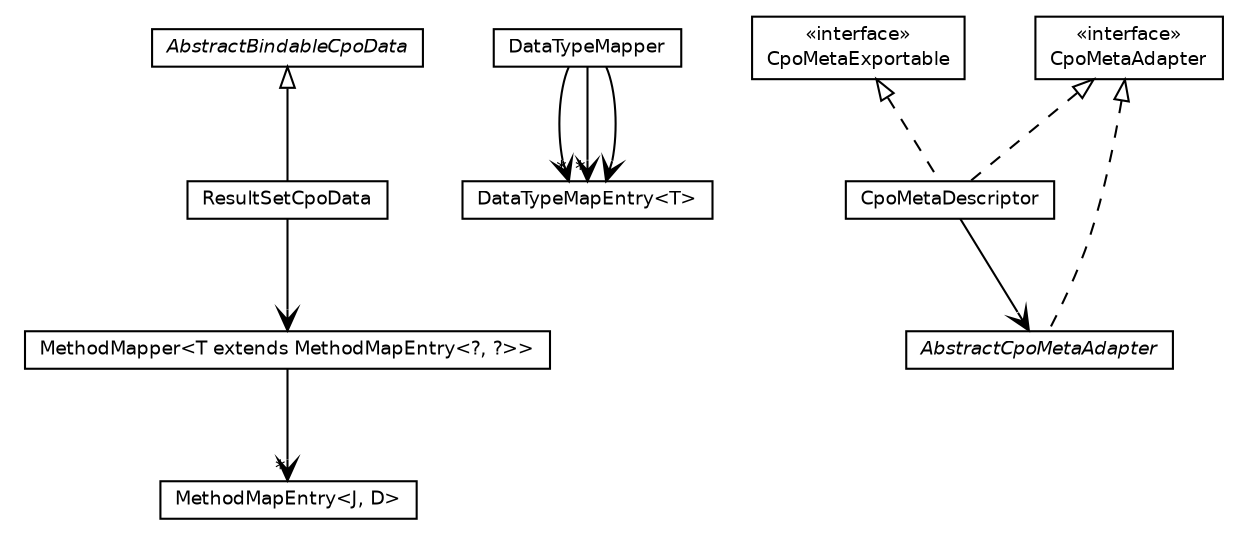#!/usr/local/bin/dot
#
# Class diagram 
# Generated by UmlGraph version 4.6 (http://www.spinellis.gr/sw/umlgraph)
#

digraph G {
	edge [fontname="Helvetica",fontsize=10,labelfontname="Helvetica",labelfontsize=10];
	node [fontname="Helvetica",fontsize=10,shape=plaintext];
	// org.synchronoss.cpo.meta.ResultSetCpoData
	c1121 [label=<<table border="0" cellborder="1" cellspacing="0" cellpadding="2" port="p" href="./ResultSetCpoData.html">
		<tr><td><table border="0" cellspacing="0" cellpadding="1">
			<tr><td> ResultSetCpoData </td></tr>
		</table></td></tr>
		</table>>, fontname="Helvetica", fontcolor="black", fontsize=9.0];
	// org.synchronoss.cpo.meta.MethodMapper<T extends org.synchronoss.cpo.meta.MethodMapEntry<?, ?>>
	c1122 [label=<<table border="0" cellborder="1" cellspacing="0" cellpadding="2" port="p" href="./MethodMapper.html">
		<tr><td><table border="0" cellspacing="0" cellpadding="1">
			<tr><td> MethodMapper&lt;T extends MethodMapEntry&lt;?, ?&gt;&gt; </td></tr>
		</table></td></tr>
		</table>>, fontname="Helvetica", fontcolor="black", fontsize=9.0];
	// org.synchronoss.cpo.meta.MethodMapEntry<J, D>
	c1123 [label=<<table border="0" cellborder="1" cellspacing="0" cellpadding="2" port="p" href="./MethodMapEntry.html">
		<tr><td><table border="0" cellspacing="0" cellpadding="1">
			<tr><td> MethodMapEntry&lt;J, D&gt; </td></tr>
		</table></td></tr>
		</table>>, fontname="Helvetica", fontcolor="black", fontsize=9.0];
	// org.synchronoss.cpo.meta.DataTypeMapper
	c1124 [label=<<table border="0" cellborder="1" cellspacing="0" cellpadding="2" port="p" href="./DataTypeMapper.html">
		<tr><td><table border="0" cellspacing="0" cellpadding="1">
			<tr><td> DataTypeMapper </td></tr>
		</table></td></tr>
		</table>>, fontname="Helvetica", fontcolor="black", fontsize=9.0];
	// org.synchronoss.cpo.meta.DataTypeMapEntry<T>
	c1125 [label=<<table border="0" cellborder="1" cellspacing="0" cellpadding="2" port="p" href="./DataTypeMapEntry.html">
		<tr><td><table border="0" cellspacing="0" cellpadding="1">
			<tr><td> DataTypeMapEntry&lt;T&gt; </td></tr>
		</table></td></tr>
		</table>>, fontname="Helvetica", fontcolor="black", fontsize=9.0];
	// org.synchronoss.cpo.meta.CpoMetaExportable
	c1126 [label=<<table border="0" cellborder="1" cellspacing="0" cellpadding="2" port="p" href="./CpoMetaExportable.html">
		<tr><td><table border="0" cellspacing="0" cellpadding="1">
			<tr><td> &laquo;interface&raquo; </td></tr>
			<tr><td> CpoMetaExportable </td></tr>
		</table></td></tr>
		</table>>, fontname="Helvetica", fontcolor="black", fontsize=9.0];
	// org.synchronoss.cpo.meta.CpoMetaDescriptor
	c1127 [label=<<table border="0" cellborder="1" cellspacing="0" cellpadding="2" port="p" href="./CpoMetaDescriptor.html">
		<tr><td><table border="0" cellspacing="0" cellpadding="1">
			<tr><td> CpoMetaDescriptor </td></tr>
		</table></td></tr>
		</table>>, fontname="Helvetica", fontcolor="black", fontsize=9.0];
	// org.synchronoss.cpo.meta.CpoMetaAdapter
	c1128 [label=<<table border="0" cellborder="1" cellspacing="0" cellpadding="2" port="p" href="./CpoMetaAdapter.html">
		<tr><td><table border="0" cellspacing="0" cellpadding="1">
			<tr><td> &laquo;interface&raquo; </td></tr>
			<tr><td> CpoMetaAdapter </td></tr>
		</table></td></tr>
		</table>>, fontname="Helvetica", fontcolor="black", fontsize=9.0];
	// org.synchronoss.cpo.meta.AbstractCpoMetaAdapter
	c1129 [label=<<table border="0" cellborder="1" cellspacing="0" cellpadding="2" port="p" href="./AbstractCpoMetaAdapter.html">
		<tr><td><table border="0" cellspacing="0" cellpadding="1">
			<tr><td><font face="Helvetica-Oblique"> AbstractCpoMetaAdapter </font></td></tr>
		</table></td></tr>
		</table>>, fontname="Helvetica", fontcolor="black", fontsize=9.0];
	// org.synchronoss.cpo.meta.AbstractBindableCpoData
	c1130 [label=<<table border="0" cellborder="1" cellspacing="0" cellpadding="2" port="p" href="./AbstractBindableCpoData.html">
		<tr><td><table border="0" cellspacing="0" cellpadding="1">
			<tr><td><font face="Helvetica-Oblique"> AbstractBindableCpoData </font></td></tr>
		</table></td></tr>
		</table>>, fontname="Helvetica", fontcolor="black", fontsize=9.0];
	//org.synchronoss.cpo.meta.ResultSetCpoData extends org.synchronoss.cpo.meta.AbstractBindableCpoData
	c1130:p -> c1121:p [dir=back,arrowtail=empty];
	//org.synchronoss.cpo.meta.CpoMetaDescriptor implements org.synchronoss.cpo.meta.CpoMetaAdapter
	c1128:p -> c1127:p [dir=back,arrowtail=empty,style=dashed];
	//org.synchronoss.cpo.meta.CpoMetaDescriptor implements org.synchronoss.cpo.meta.CpoMetaExportable
	c1126:p -> c1127:p [dir=back,arrowtail=empty,style=dashed];
	//org.synchronoss.cpo.meta.AbstractCpoMetaAdapter implements org.synchronoss.cpo.meta.CpoMetaAdapter
	c1128:p -> c1129:p [dir=back,arrowtail=empty,style=dashed];
	// org.synchronoss.cpo.meta.ResultSetCpoData NAVASSOC org.synchronoss.cpo.meta.MethodMapper<T extends org.synchronoss.cpo.meta.MethodMapEntry<?, ?>>
	c1121:p -> c1122:p [taillabel="", label="", headlabel="", fontname="Helvetica", fontcolor="black", fontsize=10.0, color="black", arrowhead=open];
	// org.synchronoss.cpo.meta.MethodMapper<T extends org.synchronoss.cpo.meta.MethodMapEntry<?, ?>> NAVASSOC org.synchronoss.cpo.meta.MethodMapEntry<J, D>
	c1122:p -> c1123:p [taillabel="", label="", headlabel="*", fontname="Helvetica", fontcolor="black", fontsize=10.0, color="black", arrowhead=open];
	// org.synchronoss.cpo.meta.DataTypeMapper NAVASSOC org.synchronoss.cpo.meta.DataTypeMapEntry<T>
	c1124:p -> c1125:p [taillabel="", label="", headlabel="*", fontname="Helvetica", fontcolor="black", fontsize=10.0, color="black", arrowhead=open];
	// org.synchronoss.cpo.meta.DataTypeMapper NAVASSOC org.synchronoss.cpo.meta.DataTypeMapEntry<T>
	c1124:p -> c1125:p [taillabel="", label="", headlabel="*", fontname="Helvetica", fontcolor="black", fontsize=10.0, color="black", arrowhead=open];
	// org.synchronoss.cpo.meta.DataTypeMapper NAVASSOC org.synchronoss.cpo.meta.DataTypeMapEntry<T>
	c1124:p -> c1125:p [taillabel="", label="", headlabel="", fontname="Helvetica", fontcolor="black", fontsize=10.0, color="black", arrowhead=open];
	// org.synchronoss.cpo.meta.CpoMetaDescriptor NAVASSOC org.synchronoss.cpo.meta.AbstractCpoMetaAdapter
	c1127:p -> c1129:p [taillabel="", label="", headlabel="", fontname="Helvetica", fontcolor="black", fontsize=10.0, color="black", arrowhead=open];
}

